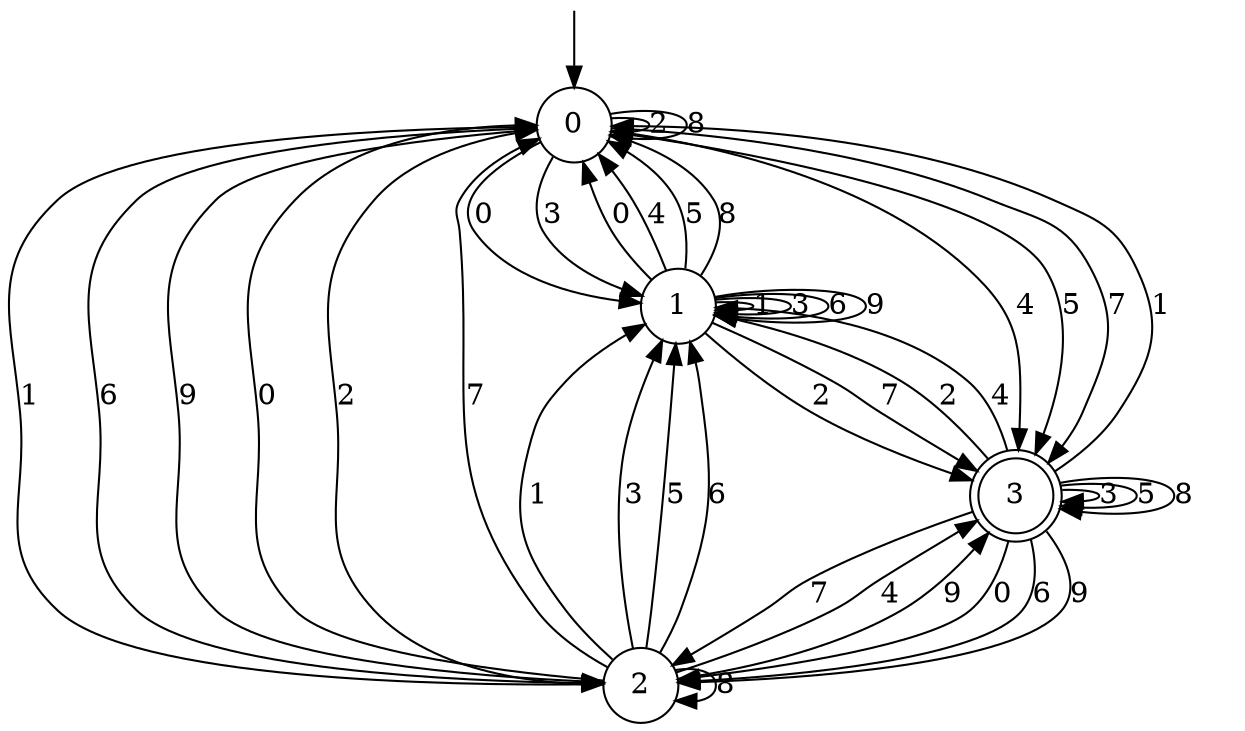 digraph g {

	s0 [shape="circle" label="0"];
	s1 [shape="circle" label="1"];
	s2 [shape="circle" label="2"];
	s3 [shape="doublecircle" label="3"];
	s0 -> s1 [label="0"];
	s0 -> s2 [label="1"];
	s0 -> s0 [label="2"];
	s0 -> s1 [label="3"];
	s0 -> s3 [label="4"];
	s0 -> s3 [label="5"];
	s0 -> s2 [label="6"];
	s0 -> s3 [label="7"];
	s0 -> s0 [label="8"];
	s0 -> s2 [label="9"];
	s1 -> s0 [label="0"];
	s1 -> s1 [label="1"];
	s1 -> s3 [label="2"];
	s1 -> s1 [label="3"];
	s1 -> s0 [label="4"];
	s1 -> s0 [label="5"];
	s1 -> s1 [label="6"];
	s1 -> s3 [label="7"];
	s1 -> s0 [label="8"];
	s1 -> s1 [label="9"];
	s2 -> s0 [label="0"];
	s2 -> s1 [label="1"];
	s2 -> s0 [label="2"];
	s2 -> s1 [label="3"];
	s2 -> s3 [label="4"];
	s2 -> s1 [label="5"];
	s2 -> s1 [label="6"];
	s2 -> s0 [label="7"];
	s2 -> s2 [label="8"];
	s2 -> s3 [label="9"];
	s3 -> s2 [label="0"];
	s3 -> s0 [label="1"];
	s3 -> s1 [label="2"];
	s3 -> s3 [label="3"];
	s3 -> s1 [label="4"];
	s3 -> s3 [label="5"];
	s3 -> s2 [label="6"];
	s3 -> s2 [label="7"];
	s3 -> s3 [label="8"];
	s3 -> s2 [label="9"];

__start0 [label="" shape="none" width="0" height="0"];
__start0 -> s0;

}
